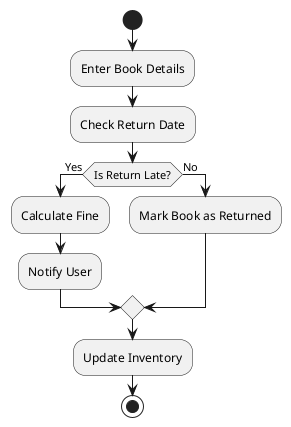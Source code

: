 @startuml
start
:Enter Book Details;
:Check Return Date;
if (Is Return Late?) then (Yes)
    :Calculate Fine;
    :Notify User;
else (No)
    :Mark Book as Returned;
endif
:Update Inventory;
stop
@enduml